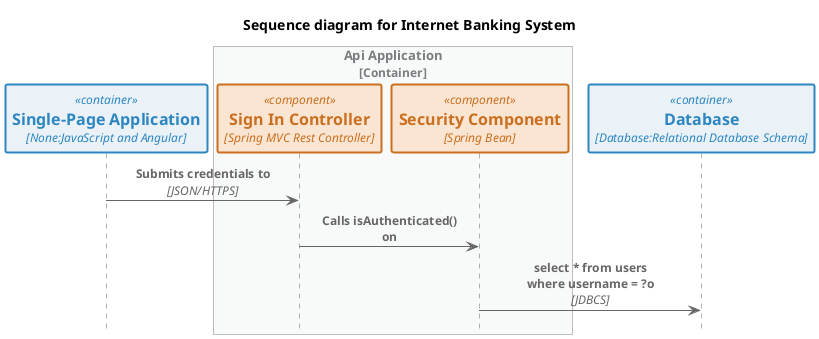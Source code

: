 @startuml sequence-diagram-for-internet-banking-system-c4sequence
!include <C4/C4_Sequence>

UpdateElementStyle("system", $bgColor=#D4E6F1,$fontColor=#1A5276,$borderColor=#1A5276,$shadowing="false",$shape=RoundedBoxShape(),$borderStyle=SolidLine(),$borderThickness=2)
UpdateElementStyle("external_system", $bgColor=#F8F9F9,$fontColor=#797D7F,$borderColor=#797D7F,$shadowing="false",$shape=RoundedBoxShape(),$borderStyle=SolidLine(),$borderThickness=1)
UpdateElementStyle("person", $bgColor=#797D7F,$fontColor=#797D7F,$borderColor=#797D7F,$shadowing="false",$shape=RoundedBoxShape(),$borderStyle=SolidLine(),$borderThickness=2)
UpdateElementStyle("component", $bgColor=#FAE5D3,$fontColor=#CA6F1E,$borderColor=#CA6F1E,$shadowing="false",$shape=RoundedBoxShape(),$borderStyle=SolidLine(),$borderThickness=2)
UpdateElementStyle("external_component", $bgColor=#F8F9F9,$fontColor=#797D7F,$borderColor=#797D7F,$shadowing="false",$shape=RoundedBoxShape(),$borderStyle=SolidLine(),$borderThickness=1)
UpdateElementStyle("container", $bgColor=#EAF2F8,$fontColor=#2E86C1,$borderColor=#2E86C1,$shadowing="false",$shape=RoundedBoxShape(),$borderStyle=SolidLine(),$borderThickness=2)
UpdateElementStyle("external_container", $bgColor=#F8F9F9,$fontColor=#797D7F,$borderColor=#797D7F,$shadowing="false",$shape=RoundedBoxShape(),$borderStyle=SolidLine(),$borderThickness=1)
UpdateBoundaryStyle($elementName=system,$bgColor=#F8F9F9,$fontColor=#797D7F,$borderColor=#797D7F,$shadowing="false",$shape=RoundedBoxShape())
UpdateBoundaryStyle($elementName=container,$bgColor=#F8F9F9,$fontColor=#797D7F,$borderColor=#797D7F,$shadowing="false",$shape=RoundedBoxShape())
UpdateBoundaryStyle($elementName=enterprise,$bgColor=#F8F9F9,$fontColor=#797D7F,$borderColor=#797D7F,$shadowing="false",$shape=RoundedBoxShape())
SHOW_PERSON_PORTRAIT()

title Sequence diagram for Internet Banking System

Container(cA, "Single-Page Application", "None:JavaScript and Angular", "Provides all of the Internet banking functionality to customers via their web browser.")

Container_Boundary(b, "Api Application")
    Component(cB, "Sign In Controller", "Spring MVC Rest Controller", "Allows users to sign in to the Internet Banking System.")
    Component(cC, "Security Component", "Spring Bean", "Provides functionality Related to signing in, changing passwords, etc.")
Boundary_End()

ContainerDb(cD, "Database", "Database:Relational Database Schema", "Stores user registration information, hashed authentication credentials, access logs, etc.")

Rel(cA, cB, "Submits credentials to", "JSON/HTTPS")
Rel(cB, cC, "Calls isAuthenticated() on")
Rel(cC, cD, "select * from users where username = ?o", "JDBCS")
@enduml
